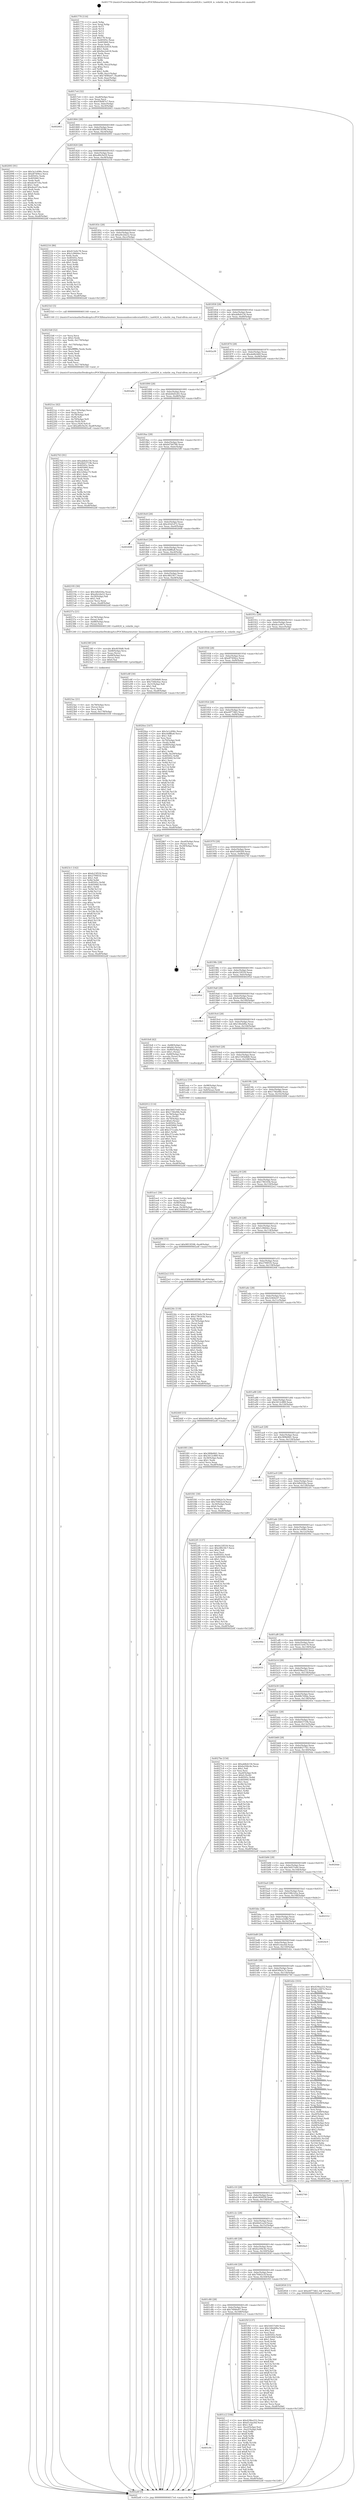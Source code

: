 digraph "0x401770" {
  label = "0x401770 (/mnt/c/Users/mathe/Desktop/tcc/POCII/binaries/extr_linuxsoundsoccodecstas6424.c_tas6424_is_volatile_reg_Final-ollvm.out::main(0))"
  labelloc = "t"
  node[shape=record]

  Entry [label="",width=0.3,height=0.3,shape=circle,fillcolor=black,style=filled]
  "0x4017e4" [label="{
     0x4017e4 [32]\l
     | [instrs]\l
     &nbsp;&nbsp;0x4017e4 \<+6\>: mov -0xa8(%rbp),%eax\l
     &nbsp;&nbsp;0x4017ea \<+2\>: mov %eax,%ecx\l
     &nbsp;&nbsp;0x4017ec \<+6\>: sub $0x93b087e7,%ecx\l
     &nbsp;&nbsp;0x4017f2 \<+6\>: mov %eax,-0xbc(%rbp)\l
     &nbsp;&nbsp;0x4017f8 \<+6\>: mov %ecx,-0xc0(%rbp)\l
     &nbsp;&nbsp;0x4017fe \<+6\>: je 0000000000402663 \<main+0xef3\>\l
  }"]
  "0x402663" [label="{
     0x402663\l
  }", style=dashed]
  "0x401804" [label="{
     0x401804 [28]\l
     | [instrs]\l
     &nbsp;&nbsp;0x401804 \<+5\>: jmp 0000000000401809 \<main+0x99\>\l
     &nbsp;&nbsp;0x401809 \<+6\>: mov -0xbc(%rbp),%eax\l
     &nbsp;&nbsp;0x40180f \<+5\>: sub $0x9853f298,%eax\l
     &nbsp;&nbsp;0x401814 \<+6\>: mov %eax,-0xc4(%rbp)\l
     &nbsp;&nbsp;0x40181a \<+6\>: je 0000000000402093 \<main+0x923\>\l
  }"]
  Exit [label="",width=0.3,height=0.3,shape=circle,fillcolor=black,style=filled,peripheries=2]
  "0x402093" [label="{
     0x402093 [91]\l
     | [instrs]\l
     &nbsp;&nbsp;0x402093 \<+5\>: mov $0x3e1c696c,%eax\l
     &nbsp;&nbsp;0x402098 \<+5\>: mov $0xdf7494ce,%ecx\l
     &nbsp;&nbsp;0x40209d \<+7\>: mov 0x40505c,%edx\l
     &nbsp;&nbsp;0x4020a4 \<+7\>: mov 0x405060,%esi\l
     &nbsp;&nbsp;0x4020ab \<+2\>: mov %edx,%edi\l
     &nbsp;&nbsp;0x4020ad \<+6\>: sub $0xdee47c6a,%edi\l
     &nbsp;&nbsp;0x4020b3 \<+3\>: sub $0x1,%edi\l
     &nbsp;&nbsp;0x4020b6 \<+6\>: add $0xdee47c6a,%edi\l
     &nbsp;&nbsp;0x4020bc \<+3\>: imul %edi,%edx\l
     &nbsp;&nbsp;0x4020bf \<+3\>: and $0x1,%edx\l
     &nbsp;&nbsp;0x4020c2 \<+3\>: cmp $0x0,%edx\l
     &nbsp;&nbsp;0x4020c5 \<+4\>: sete %r8b\l
     &nbsp;&nbsp;0x4020c9 \<+3\>: cmp $0xa,%esi\l
     &nbsp;&nbsp;0x4020cc \<+4\>: setl %r9b\l
     &nbsp;&nbsp;0x4020d0 \<+3\>: mov %r8b,%r10b\l
     &nbsp;&nbsp;0x4020d3 \<+3\>: and %r9b,%r10b\l
     &nbsp;&nbsp;0x4020d6 \<+3\>: xor %r9b,%r8b\l
     &nbsp;&nbsp;0x4020d9 \<+3\>: or %r8b,%r10b\l
     &nbsp;&nbsp;0x4020dc \<+4\>: test $0x1,%r10b\l
     &nbsp;&nbsp;0x4020e0 \<+3\>: cmovne %ecx,%eax\l
     &nbsp;&nbsp;0x4020e3 \<+6\>: mov %eax,-0xa8(%rbp)\l
     &nbsp;&nbsp;0x4020e9 \<+5\>: jmp 0000000000402a4f \<main+0x12df\>\l
  }"]
  "0x401820" [label="{
     0x401820 [28]\l
     | [instrs]\l
     &nbsp;&nbsp;0x401820 \<+5\>: jmp 0000000000401825 \<main+0xb5\>\l
     &nbsp;&nbsp;0x401825 \<+6\>: mov -0xbc(%rbp),%eax\l
     &nbsp;&nbsp;0x40182b \<+5\>: sub $0xa80c9a59,%eax\l
     &nbsp;&nbsp;0x401830 \<+6\>: mov %eax,-0xc8(%rbp)\l
     &nbsp;&nbsp;0x401836 \<+6\>: je 0000000000402216 \<main+0xaa6\>\l
  }"]
  "0x4023c1" [label="{
     0x4023c1 [142]\l
     | [instrs]\l
     &nbsp;&nbsp;0x4023c1 \<+5\>: mov $0xfe23f559,%eax\l
     &nbsp;&nbsp;0x4023c6 \<+5\>: mov $0x2799f1f2,%esi\l
     &nbsp;&nbsp;0x4023cb \<+2\>: mov $0x1,%dl\l
     &nbsp;&nbsp;0x4023cd \<+3\>: xor %r8d,%r8d\l
     &nbsp;&nbsp;0x4023d0 \<+8\>: mov 0x40505c,%r9d\l
     &nbsp;&nbsp;0x4023d8 \<+8\>: mov 0x405060,%r10d\l
     &nbsp;&nbsp;0x4023e0 \<+4\>: sub $0x1,%r8d\l
     &nbsp;&nbsp;0x4023e4 \<+3\>: mov %r9d,%r11d\l
     &nbsp;&nbsp;0x4023e7 \<+3\>: add %r8d,%r11d\l
     &nbsp;&nbsp;0x4023ea \<+4\>: imul %r11d,%r9d\l
     &nbsp;&nbsp;0x4023ee \<+4\>: and $0x1,%r9d\l
     &nbsp;&nbsp;0x4023f2 \<+4\>: cmp $0x0,%r9d\l
     &nbsp;&nbsp;0x4023f6 \<+3\>: sete %bl\l
     &nbsp;&nbsp;0x4023f9 \<+4\>: cmp $0xa,%r10d\l
     &nbsp;&nbsp;0x4023fd \<+4\>: setl %r14b\l
     &nbsp;&nbsp;0x402401 \<+3\>: mov %bl,%r15b\l
     &nbsp;&nbsp;0x402404 \<+4\>: xor $0xff,%r15b\l
     &nbsp;&nbsp;0x402408 \<+3\>: mov %r14b,%r12b\l
     &nbsp;&nbsp;0x40240b \<+4\>: xor $0xff,%r12b\l
     &nbsp;&nbsp;0x40240f \<+3\>: xor $0x0,%dl\l
     &nbsp;&nbsp;0x402412 \<+3\>: mov %r15b,%r13b\l
     &nbsp;&nbsp;0x402415 \<+4\>: and $0x0,%r13b\l
     &nbsp;&nbsp;0x402419 \<+2\>: and %dl,%bl\l
     &nbsp;&nbsp;0x40241b \<+3\>: mov %r12b,%cl\l
     &nbsp;&nbsp;0x40241e \<+3\>: and $0x0,%cl\l
     &nbsp;&nbsp;0x402421 \<+3\>: and %dl,%r14b\l
     &nbsp;&nbsp;0x402424 \<+3\>: or %bl,%r13b\l
     &nbsp;&nbsp;0x402427 \<+3\>: or %r14b,%cl\l
     &nbsp;&nbsp;0x40242a \<+3\>: xor %cl,%r13b\l
     &nbsp;&nbsp;0x40242d \<+3\>: or %r12b,%r15b\l
     &nbsp;&nbsp;0x402430 \<+4\>: xor $0xff,%r15b\l
     &nbsp;&nbsp;0x402434 \<+3\>: or $0x0,%dl\l
     &nbsp;&nbsp;0x402437 \<+3\>: and %dl,%r15b\l
     &nbsp;&nbsp;0x40243a \<+3\>: or %r15b,%r13b\l
     &nbsp;&nbsp;0x40243d \<+4\>: test $0x1,%r13b\l
     &nbsp;&nbsp;0x402441 \<+3\>: cmovne %esi,%eax\l
     &nbsp;&nbsp;0x402444 \<+6\>: mov %eax,-0xa8(%rbp)\l
     &nbsp;&nbsp;0x40244a \<+5\>: jmp 0000000000402a4f \<main+0x12df\>\l
  }"]
  "0x402216" [label="{
     0x402216 [86]\l
     | [instrs]\l
     &nbsp;&nbsp;0x402216 \<+5\>: mov $0x415e0c78,%eax\l
     &nbsp;&nbsp;0x40221b \<+5\>: mov $0x1c0664ec,%ecx\l
     &nbsp;&nbsp;0x402220 \<+2\>: xor %edx,%edx\l
     &nbsp;&nbsp;0x402222 \<+7\>: mov 0x40505c,%esi\l
     &nbsp;&nbsp;0x402229 \<+7\>: mov 0x405060,%edi\l
     &nbsp;&nbsp;0x402230 \<+3\>: sub $0x1,%edx\l
     &nbsp;&nbsp;0x402233 \<+3\>: mov %esi,%r8d\l
     &nbsp;&nbsp;0x402236 \<+3\>: add %edx,%r8d\l
     &nbsp;&nbsp;0x402239 \<+4\>: imul %r8d,%esi\l
     &nbsp;&nbsp;0x40223d \<+3\>: and $0x1,%esi\l
     &nbsp;&nbsp;0x402240 \<+3\>: cmp $0x0,%esi\l
     &nbsp;&nbsp;0x402243 \<+4\>: sete %r9b\l
     &nbsp;&nbsp;0x402247 \<+3\>: cmp $0xa,%edi\l
     &nbsp;&nbsp;0x40224a \<+4\>: setl %r10b\l
     &nbsp;&nbsp;0x40224e \<+3\>: mov %r9b,%r11b\l
     &nbsp;&nbsp;0x402251 \<+3\>: and %r10b,%r11b\l
     &nbsp;&nbsp;0x402254 \<+3\>: xor %r10b,%r9b\l
     &nbsp;&nbsp;0x402257 \<+3\>: or %r9b,%r11b\l
     &nbsp;&nbsp;0x40225a \<+4\>: test $0x1,%r11b\l
     &nbsp;&nbsp;0x40225e \<+3\>: cmovne %ecx,%eax\l
     &nbsp;&nbsp;0x402261 \<+6\>: mov %eax,-0xa8(%rbp)\l
     &nbsp;&nbsp;0x402267 \<+5\>: jmp 0000000000402a4f \<main+0x12df\>\l
  }"]
  "0x40183c" [label="{
     0x40183c [28]\l
     | [instrs]\l
     &nbsp;&nbsp;0x40183c \<+5\>: jmp 0000000000401841 \<main+0xd1\>\l
     &nbsp;&nbsp;0x401841 \<+6\>: mov -0xbc(%rbp),%eax\l
     &nbsp;&nbsp;0x401847 \<+5\>: sub $0xa9e2da52,%eax\l
     &nbsp;&nbsp;0x40184c \<+6\>: mov %eax,-0xcc(%rbp)\l
     &nbsp;&nbsp;0x401852 \<+6\>: je 00000000004021b3 \<main+0xa43\>\l
  }"]
  "0x4023ac" [label="{
     0x4023ac [21]\l
     | [instrs]\l
     &nbsp;&nbsp;0x4023ac \<+4\>: mov -0x78(%rbp),%rcx\l
     &nbsp;&nbsp;0x4023b0 \<+3\>: mov (%rcx),%rcx\l
     &nbsp;&nbsp;0x4023b3 \<+3\>: mov %rcx,%rdi\l
     &nbsp;&nbsp;0x4023b6 \<+6\>: mov %eax,-0x178(%rbp)\l
     &nbsp;&nbsp;0x4023bc \<+5\>: call 0000000000401030 \<free@plt\>\l
     | [calls]\l
     &nbsp;&nbsp;0x401030 \{1\} (unknown)\l
  }"]
  "0x4021b3" [label="{
     0x4021b3 [5]\l
     | [instrs]\l
     &nbsp;&nbsp;0x4021b3 \<+5\>: call 0000000000401160 \<next_i\>\l
     | [calls]\l
     &nbsp;&nbsp;0x401160 \{1\} (/mnt/c/Users/mathe/Desktop/tcc/POCII/binaries/extr_linuxsoundsoccodecstas6424.c_tas6424_is_volatile_reg_Final-ollvm.out::next_i)\l
  }"]
  "0x401858" [label="{
     0x401858 [28]\l
     | [instrs]\l
     &nbsp;&nbsp;0x401858 \<+5\>: jmp 000000000040185d \<main+0xed\>\l
     &nbsp;&nbsp;0x40185d \<+6\>: mov -0xbc(%rbp),%eax\l
     &nbsp;&nbsp;0x401863 \<+5\>: sub $0xab8eb156,%eax\l
     &nbsp;&nbsp;0x401868 \<+6\>: mov %eax,-0xd0(%rbp)\l
     &nbsp;&nbsp;0x40186e \<+6\>: je 0000000000402a38 \<main+0x12c8\>\l
  }"]
  "0x40238f" [label="{
     0x40238f [29]\l
     | [instrs]\l
     &nbsp;&nbsp;0x40238f \<+10\>: movabs $0x4030d6,%rdi\l
     &nbsp;&nbsp;0x402399 \<+4\>: mov -0x68(%rbp),%rcx\l
     &nbsp;&nbsp;0x40239d \<+2\>: mov %eax,(%rcx)\l
     &nbsp;&nbsp;0x40239f \<+4\>: mov -0x68(%rbp),%rcx\l
     &nbsp;&nbsp;0x4023a3 \<+2\>: mov (%rcx),%esi\l
     &nbsp;&nbsp;0x4023a5 \<+2\>: mov $0x0,%al\l
     &nbsp;&nbsp;0x4023a7 \<+5\>: call 0000000000401040 \<printf@plt\>\l
     | [calls]\l
     &nbsp;&nbsp;0x401040 \{1\} (unknown)\l
  }"]
  "0x402a38" [label="{
     0x402a38\l
  }", style=dashed]
  "0x401874" [label="{
     0x401874 [28]\l
     | [instrs]\l
     &nbsp;&nbsp;0x401874 \<+5\>: jmp 0000000000401879 \<main+0x109\>\l
     &nbsp;&nbsp;0x401879 \<+6\>: mov -0xbc(%rbp),%eax\l
     &nbsp;&nbsp;0x40187f \<+5\>: sub $0xabd6cbb9,%eax\l
     &nbsp;&nbsp;0x401884 \<+6\>: mov %eax,-0xd4(%rbp)\l
     &nbsp;&nbsp;0x40188a \<+6\>: je 0000000000402a0e \<main+0x129e\>\l
  }"]
  "0x4021ec" [label="{
     0x4021ec [42]\l
     | [instrs]\l
     &nbsp;&nbsp;0x4021ec \<+6\>: mov -0x174(%rbp),%ecx\l
     &nbsp;&nbsp;0x4021f2 \<+3\>: imul %eax,%ecx\l
     &nbsp;&nbsp;0x4021f5 \<+4\>: mov -0x78(%rbp),%r8\l
     &nbsp;&nbsp;0x4021f9 \<+3\>: mov (%r8),%r8\l
     &nbsp;&nbsp;0x4021fc \<+4\>: mov -0x70(%rbp),%r9\l
     &nbsp;&nbsp;0x402200 \<+3\>: movslq (%r9),%r9\l
     &nbsp;&nbsp;0x402203 \<+4\>: mov %ecx,(%r8,%r9,4)\l
     &nbsp;&nbsp;0x402207 \<+10\>: movl $0xa80c9a59,-0xa8(%rbp)\l
     &nbsp;&nbsp;0x402211 \<+5\>: jmp 0000000000402a4f \<main+0x12df\>\l
  }"]
  "0x402a0e" [label="{
     0x402a0e\l
  }", style=dashed]
  "0x401890" [label="{
     0x401890 [28]\l
     | [instrs]\l
     &nbsp;&nbsp;0x401890 \<+5\>: jmp 0000000000401895 \<main+0x125\>\l
     &nbsp;&nbsp;0x401895 \<+6\>: mov -0xbc(%rbp),%eax\l
     &nbsp;&nbsp;0x40189b \<+5\>: sub $0xb44d5c65,%eax\l
     &nbsp;&nbsp;0x4018a0 \<+6\>: mov %eax,-0xd8(%rbp)\l
     &nbsp;&nbsp;0x4018a6 \<+6\>: je 0000000000402763 \<main+0xff3\>\l
  }"]
  "0x4021b8" [label="{
     0x4021b8 [52]\l
     | [instrs]\l
     &nbsp;&nbsp;0x4021b8 \<+2\>: xor %ecx,%ecx\l
     &nbsp;&nbsp;0x4021ba \<+5\>: mov $0x2,%edx\l
     &nbsp;&nbsp;0x4021bf \<+6\>: mov %edx,-0x170(%rbp)\l
     &nbsp;&nbsp;0x4021c5 \<+1\>: cltd\l
     &nbsp;&nbsp;0x4021c6 \<+6\>: mov -0x170(%rbp),%esi\l
     &nbsp;&nbsp;0x4021cc \<+2\>: idiv %esi\l
     &nbsp;&nbsp;0x4021ce \<+6\>: imul $0xfffffffe,%edx,%edx\l
     &nbsp;&nbsp;0x4021d4 \<+2\>: mov %ecx,%edi\l
     &nbsp;&nbsp;0x4021d6 \<+2\>: sub %edx,%edi\l
     &nbsp;&nbsp;0x4021d8 \<+2\>: mov %ecx,%edx\l
     &nbsp;&nbsp;0x4021da \<+3\>: sub $0x1,%edx\l
     &nbsp;&nbsp;0x4021dd \<+2\>: add %edx,%edi\l
     &nbsp;&nbsp;0x4021df \<+2\>: sub %edi,%ecx\l
     &nbsp;&nbsp;0x4021e1 \<+6\>: mov %ecx,-0x174(%rbp)\l
     &nbsp;&nbsp;0x4021e7 \<+5\>: call 0000000000401160 \<next_i\>\l
     | [calls]\l
     &nbsp;&nbsp;0x401160 \{1\} (/mnt/c/Users/mathe/Desktop/tcc/POCII/binaries/extr_linuxsoundsoccodecstas6424.c_tas6424_is_volatile_reg_Final-ollvm.out::next_i)\l
  }"]
  "0x402763" [label="{
     0x402763 [91]\l
     | [instrs]\l
     &nbsp;&nbsp;0x402763 \<+5\>: mov $0xab8eb156,%eax\l
     &nbsp;&nbsp;0x402768 \<+5\>: mov $0x4b63719b,%ecx\l
     &nbsp;&nbsp;0x40276d \<+7\>: mov 0x40505c,%edx\l
     &nbsp;&nbsp;0x402774 \<+7\>: mov 0x405060,%esi\l
     &nbsp;&nbsp;0x40277b \<+2\>: mov %edx,%edi\l
     &nbsp;&nbsp;0x40277d \<+6\>: add $0x1e0dac75,%edi\l
     &nbsp;&nbsp;0x402783 \<+3\>: sub $0x1,%edi\l
     &nbsp;&nbsp;0x402786 \<+6\>: sub $0x1e0dac75,%edi\l
     &nbsp;&nbsp;0x40278c \<+3\>: imul %edi,%edx\l
     &nbsp;&nbsp;0x40278f \<+3\>: and $0x1,%edx\l
     &nbsp;&nbsp;0x402792 \<+3\>: cmp $0x0,%edx\l
     &nbsp;&nbsp;0x402795 \<+4\>: sete %r8b\l
     &nbsp;&nbsp;0x402799 \<+3\>: cmp $0xa,%esi\l
     &nbsp;&nbsp;0x40279c \<+4\>: setl %r9b\l
     &nbsp;&nbsp;0x4027a0 \<+3\>: mov %r8b,%r10b\l
     &nbsp;&nbsp;0x4027a3 \<+3\>: and %r9b,%r10b\l
     &nbsp;&nbsp;0x4027a6 \<+3\>: xor %r9b,%r8b\l
     &nbsp;&nbsp;0x4027a9 \<+3\>: or %r8b,%r10b\l
     &nbsp;&nbsp;0x4027ac \<+4\>: test $0x1,%r10b\l
     &nbsp;&nbsp;0x4027b0 \<+3\>: cmovne %ecx,%eax\l
     &nbsp;&nbsp;0x4027b3 \<+6\>: mov %eax,-0xa8(%rbp)\l
     &nbsp;&nbsp;0x4027b9 \<+5\>: jmp 0000000000402a4f \<main+0x12df\>\l
  }"]
  "0x4018ac" [label="{
     0x4018ac [28]\l
     | [instrs]\l
     &nbsp;&nbsp;0x4018ac \<+5\>: jmp 00000000004018b1 \<main+0x141\>\l
     &nbsp;&nbsp;0x4018b1 \<+6\>: mov -0xbc(%rbp),%eax\l
     &nbsp;&nbsp;0x4018b7 \<+5\>: sub $0xb47b0786,%eax\l
     &nbsp;&nbsp;0x4018bc \<+6\>: mov %eax,-0xdc(%rbp)\l
     &nbsp;&nbsp;0x4018c2 \<+6\>: je 00000000004025f9 \<main+0xe89\>\l
  }"]
  "0x402012" [label="{
     0x402012 [114]\l
     | [instrs]\l
     &nbsp;&nbsp;0x402012 \<+5\>: mov $0x54457e60,%ecx\l
     &nbsp;&nbsp;0x402017 \<+5\>: mov $0x174fa94b,%edx\l
     &nbsp;&nbsp;0x40201c \<+4\>: mov -0x78(%rbp),%rdi\l
     &nbsp;&nbsp;0x402020 \<+3\>: mov %rax,(%rdi)\l
     &nbsp;&nbsp;0x402023 \<+4\>: mov -0x70(%rbp),%rax\l
     &nbsp;&nbsp;0x402027 \<+6\>: movl $0x0,(%rax)\l
     &nbsp;&nbsp;0x40202d \<+7\>: mov 0x40505c,%esi\l
     &nbsp;&nbsp;0x402034 \<+8\>: mov 0x405060,%r8d\l
     &nbsp;&nbsp;0x40203c \<+3\>: mov %esi,%r9d\l
     &nbsp;&nbsp;0x40203f \<+7\>: add $0xc57cca6e,%r9d\l
     &nbsp;&nbsp;0x402046 \<+4\>: sub $0x1,%r9d\l
     &nbsp;&nbsp;0x40204a \<+7\>: sub $0xc57cca6e,%r9d\l
     &nbsp;&nbsp;0x402051 \<+4\>: imul %r9d,%esi\l
     &nbsp;&nbsp;0x402055 \<+3\>: and $0x1,%esi\l
     &nbsp;&nbsp;0x402058 \<+3\>: cmp $0x0,%esi\l
     &nbsp;&nbsp;0x40205b \<+4\>: sete %r10b\l
     &nbsp;&nbsp;0x40205f \<+4\>: cmp $0xa,%r8d\l
     &nbsp;&nbsp;0x402063 \<+4\>: setl %r11b\l
     &nbsp;&nbsp;0x402067 \<+3\>: mov %r10b,%bl\l
     &nbsp;&nbsp;0x40206a \<+3\>: and %r11b,%bl\l
     &nbsp;&nbsp;0x40206d \<+3\>: xor %r11b,%r10b\l
     &nbsp;&nbsp;0x402070 \<+3\>: or %r10b,%bl\l
     &nbsp;&nbsp;0x402073 \<+3\>: test $0x1,%bl\l
     &nbsp;&nbsp;0x402076 \<+3\>: cmovne %edx,%ecx\l
     &nbsp;&nbsp;0x402079 \<+6\>: mov %ecx,-0xa8(%rbp)\l
     &nbsp;&nbsp;0x40207f \<+5\>: jmp 0000000000402a4f \<main+0x12df\>\l
  }"]
  "0x4025f9" [label="{
     0x4025f9\l
  }", style=dashed]
  "0x4018c8" [label="{
     0x4018c8 [28]\l
     | [instrs]\l
     &nbsp;&nbsp;0x4018c8 \<+5\>: jmp 00000000004018cd \<main+0x15d\>\l
     &nbsp;&nbsp;0x4018cd \<+6\>: mov -0xbc(%rbp),%eax\l
     &nbsp;&nbsp;0x4018d3 \<+5\>: sub $0xc65d1d72,%eax\l
     &nbsp;&nbsp;0x4018d8 \<+6\>: mov %eax,-0xe0(%rbp)\l
     &nbsp;&nbsp;0x4018de \<+6\>: je 0000000000402608 \<main+0xe98\>\l
  }"]
  "0x401ee1" [label="{
     0x401ee1 [36]\l
     | [instrs]\l
     &nbsp;&nbsp;0x401ee1 \<+7\>: mov -0x90(%rbp),%rdi\l
     &nbsp;&nbsp;0x401ee8 \<+2\>: mov %eax,(%rdi)\l
     &nbsp;&nbsp;0x401eea \<+7\>: mov -0x90(%rbp),%rdi\l
     &nbsp;&nbsp;0x401ef1 \<+2\>: mov (%rdi),%eax\l
     &nbsp;&nbsp;0x401ef3 \<+3\>: mov %eax,-0x30(%rbp)\l
     &nbsp;&nbsp;0x401ef6 \<+10\>: movl $0x32464c07,-0xa8(%rbp)\l
     &nbsp;&nbsp;0x401f00 \<+5\>: jmp 0000000000402a4f \<main+0x12df\>\l
  }"]
  "0x402608" [label="{
     0x402608\l
  }", style=dashed]
  "0x4018e4" [label="{
     0x4018e4 [28]\l
     | [instrs]\l
     &nbsp;&nbsp;0x4018e4 \<+5\>: jmp 00000000004018e9 \<main+0x179\>\l
     &nbsp;&nbsp;0x4018e9 \<+6\>: mov -0xbc(%rbp),%eax\l
     &nbsp;&nbsp;0x4018ef \<+5\>: sub $0xc6dff6a8,%eax\l
     &nbsp;&nbsp;0x4018f4 \<+6\>: mov %eax,-0xe4(%rbp)\l
     &nbsp;&nbsp;0x4018fa \<+6\>: je 0000000000402195 \<main+0xa25\>\l
  }"]
  "0x401770" [label="{
     0x401770 [116]\l
     | [instrs]\l
     &nbsp;&nbsp;0x401770 \<+1\>: push %rbp\l
     &nbsp;&nbsp;0x401771 \<+3\>: mov %rsp,%rbp\l
     &nbsp;&nbsp;0x401774 \<+2\>: push %r15\l
     &nbsp;&nbsp;0x401776 \<+2\>: push %r14\l
     &nbsp;&nbsp;0x401778 \<+2\>: push %r13\l
     &nbsp;&nbsp;0x40177a \<+2\>: push %r12\l
     &nbsp;&nbsp;0x40177c \<+1\>: push %rbx\l
     &nbsp;&nbsp;0x40177d \<+7\>: sub $0x178,%rsp\l
     &nbsp;&nbsp;0x401784 \<+7\>: mov 0x40505c,%eax\l
     &nbsp;&nbsp;0x40178b \<+7\>: mov 0x405060,%ecx\l
     &nbsp;&nbsp;0x401792 \<+2\>: mov %eax,%edx\l
     &nbsp;&nbsp;0x401794 \<+6\>: sub $0x9ee2e618,%edx\l
     &nbsp;&nbsp;0x40179a \<+3\>: sub $0x1,%edx\l
     &nbsp;&nbsp;0x40179d \<+6\>: add $0x9ee2e618,%edx\l
     &nbsp;&nbsp;0x4017a3 \<+3\>: imul %edx,%eax\l
     &nbsp;&nbsp;0x4017a6 \<+3\>: and $0x1,%eax\l
     &nbsp;&nbsp;0x4017a9 \<+3\>: cmp $0x0,%eax\l
     &nbsp;&nbsp;0x4017ac \<+4\>: sete %r8b\l
     &nbsp;&nbsp;0x4017b0 \<+4\>: and $0x1,%r8b\l
     &nbsp;&nbsp;0x4017b4 \<+7\>: mov %r8b,-0xa2(%rbp)\l
     &nbsp;&nbsp;0x4017bb \<+3\>: cmp $0xa,%ecx\l
     &nbsp;&nbsp;0x4017be \<+4\>: setl %r8b\l
     &nbsp;&nbsp;0x4017c2 \<+4\>: and $0x1,%r8b\l
     &nbsp;&nbsp;0x4017c6 \<+7\>: mov %r8b,-0xa1(%rbp)\l
     &nbsp;&nbsp;0x4017cd \<+10\>: movl $0x74f46e07,-0xa8(%rbp)\l
     &nbsp;&nbsp;0x4017d7 \<+6\>: mov %edi,-0xac(%rbp)\l
     &nbsp;&nbsp;0x4017dd \<+7\>: mov %rsi,-0xb8(%rbp)\l
  }"]
  "0x402195" [label="{
     0x402195 [30]\l
     | [instrs]\l
     &nbsp;&nbsp;0x402195 \<+5\>: mov $0x3dfe026a,%eax\l
     &nbsp;&nbsp;0x40219a \<+5\>: mov $0xa9e2da52,%ecx\l
     &nbsp;&nbsp;0x40219f \<+3\>: mov -0x29(%rbp),%dl\l
     &nbsp;&nbsp;0x4021a2 \<+3\>: test $0x1,%dl\l
     &nbsp;&nbsp;0x4021a5 \<+3\>: cmovne %ecx,%eax\l
     &nbsp;&nbsp;0x4021a8 \<+6\>: mov %eax,-0xa8(%rbp)\l
     &nbsp;&nbsp;0x4021ae \<+5\>: jmp 0000000000402a4f \<main+0x12df\>\l
  }"]
  "0x401900" [label="{
     0x401900 [28]\l
     | [instrs]\l
     &nbsp;&nbsp;0x401900 \<+5\>: jmp 0000000000401905 \<main+0x195\>\l
     &nbsp;&nbsp;0x401905 \<+6\>: mov -0xbc(%rbp),%eax\l
     &nbsp;&nbsp;0x40190b \<+5\>: sub $0xc8823fc7,%eax\l
     &nbsp;&nbsp;0x401910 \<+6\>: mov %eax,-0xe8(%rbp)\l
     &nbsp;&nbsp;0x401916 \<+6\>: je 000000000040237a \<main+0xc0a\>\l
  }"]
  "0x402a4f" [label="{
     0x402a4f [5]\l
     | [instrs]\l
     &nbsp;&nbsp;0x402a4f \<+5\>: jmp 00000000004017e4 \<main+0x74\>\l
  }"]
  "0x40237a" [label="{
     0x40237a [21]\l
     | [instrs]\l
     &nbsp;&nbsp;0x40237a \<+4\>: mov -0x78(%rbp),%rax\l
     &nbsp;&nbsp;0x40237e \<+3\>: mov (%rax),%rdi\l
     &nbsp;&nbsp;0x402381 \<+7\>: mov -0x88(%rbp),%rax\l
     &nbsp;&nbsp;0x402388 \<+2\>: mov (%rax),%esi\l
     &nbsp;&nbsp;0x40238a \<+5\>: call 0000000000401240 \<tas6424_is_volatile_reg\>\l
     | [calls]\l
     &nbsp;&nbsp;0x401240 \{1\} (/mnt/c/Users/mathe/Desktop/tcc/POCII/binaries/extr_linuxsoundsoccodecstas6424.c_tas6424_is_volatile_reg_Final-ollvm.out::tas6424_is_volatile_reg)\l
  }"]
  "0x40191c" [label="{
     0x40191c [28]\l
     | [instrs]\l
     &nbsp;&nbsp;0x40191c \<+5\>: jmp 0000000000401921 \<main+0x1b1\>\l
     &nbsp;&nbsp;0x401921 \<+6\>: mov -0xbc(%rbp),%eax\l
     &nbsp;&nbsp;0x401927 \<+5\>: sub $0xdccc667e,%eax\l
     &nbsp;&nbsp;0x40192c \<+6\>: mov %eax,-0xec(%rbp)\l
     &nbsp;&nbsp;0x401932 \<+6\>: je 0000000000401e8f \<main+0x71f\>\l
  }"]
  "0x401c9c" [label="{
     0x401c9c\l
  }", style=dashed]
  "0x401e8f" [label="{
     0x401e8f [30]\l
     | [instrs]\l
     &nbsp;&nbsp;0x401e8f \<+5\>: mov $0x1595b8d0,%eax\l
     &nbsp;&nbsp;0x401e94 \<+5\>: mov $0x756bc6ac,%ecx\l
     &nbsp;&nbsp;0x401e99 \<+3\>: mov -0x31(%rbp),%dl\l
     &nbsp;&nbsp;0x401e9c \<+3\>: test $0x1,%dl\l
     &nbsp;&nbsp;0x401e9f \<+3\>: cmovne %ecx,%eax\l
     &nbsp;&nbsp;0x401ea2 \<+6\>: mov %eax,-0xa8(%rbp)\l
     &nbsp;&nbsp;0x401ea8 \<+5\>: jmp 0000000000402a4f \<main+0x12df\>\l
  }"]
  "0x401938" [label="{
     0x401938 [28]\l
     | [instrs]\l
     &nbsp;&nbsp;0x401938 \<+5\>: jmp 000000000040193d \<main+0x1cd\>\l
     &nbsp;&nbsp;0x40193d \<+6\>: mov -0xbc(%rbp),%eax\l
     &nbsp;&nbsp;0x401943 \<+5\>: sub $0xdf7494ce,%eax\l
     &nbsp;&nbsp;0x401948 \<+6\>: mov %eax,-0xf0(%rbp)\l
     &nbsp;&nbsp;0x40194e \<+6\>: je 00000000004020ee \<main+0x97e\>\l
  }"]
  "0x401cc2" [label="{
     0x401cc2 [106]\l
     | [instrs]\l
     &nbsp;&nbsp;0x401cc2 \<+5\>: mov $0x429ba252,%eax\l
     &nbsp;&nbsp;0x401cc7 \<+5\>: mov $0x61cbac6d,%ecx\l
     &nbsp;&nbsp;0x401ccc \<+2\>: mov $0x1,%dl\l
     &nbsp;&nbsp;0x401cce \<+7\>: mov -0xa2(%rbp),%sil\l
     &nbsp;&nbsp;0x401cd5 \<+7\>: mov -0xa1(%rbp),%dil\l
     &nbsp;&nbsp;0x401cdc \<+3\>: mov %sil,%r8b\l
     &nbsp;&nbsp;0x401cdf \<+4\>: xor $0xff,%r8b\l
     &nbsp;&nbsp;0x401ce3 \<+3\>: mov %dil,%r9b\l
     &nbsp;&nbsp;0x401ce6 \<+4\>: xor $0xff,%r9b\l
     &nbsp;&nbsp;0x401cea \<+3\>: xor $0x1,%dl\l
     &nbsp;&nbsp;0x401ced \<+3\>: mov %r8b,%r10b\l
     &nbsp;&nbsp;0x401cf0 \<+4\>: and $0xff,%r10b\l
     &nbsp;&nbsp;0x401cf4 \<+3\>: and %dl,%sil\l
     &nbsp;&nbsp;0x401cf7 \<+3\>: mov %r9b,%r11b\l
     &nbsp;&nbsp;0x401cfa \<+4\>: and $0xff,%r11b\l
     &nbsp;&nbsp;0x401cfe \<+3\>: and %dl,%dil\l
     &nbsp;&nbsp;0x401d01 \<+3\>: or %sil,%r10b\l
     &nbsp;&nbsp;0x401d04 \<+3\>: or %dil,%r11b\l
     &nbsp;&nbsp;0x401d07 \<+3\>: xor %r11b,%r10b\l
     &nbsp;&nbsp;0x401d0a \<+3\>: or %r9b,%r8b\l
     &nbsp;&nbsp;0x401d0d \<+4\>: xor $0xff,%r8b\l
     &nbsp;&nbsp;0x401d11 \<+3\>: or $0x1,%dl\l
     &nbsp;&nbsp;0x401d14 \<+3\>: and %dl,%r8b\l
     &nbsp;&nbsp;0x401d17 \<+3\>: or %r8b,%r10b\l
     &nbsp;&nbsp;0x401d1a \<+4\>: test $0x1,%r10b\l
     &nbsp;&nbsp;0x401d1e \<+3\>: cmovne %ecx,%eax\l
     &nbsp;&nbsp;0x401d21 \<+6\>: mov %eax,-0xa8(%rbp)\l
     &nbsp;&nbsp;0x401d27 \<+5\>: jmp 0000000000402a4f \<main+0x12df\>\l
  }"]
  "0x4020ee" [label="{
     0x4020ee [167]\l
     | [instrs]\l
     &nbsp;&nbsp;0x4020ee \<+5\>: mov $0x3e1c696c,%eax\l
     &nbsp;&nbsp;0x4020f3 \<+5\>: mov $0xc6dff6a8,%ecx\l
     &nbsp;&nbsp;0x4020f8 \<+2\>: mov $0x1,%dl\l
     &nbsp;&nbsp;0x4020fa \<+2\>: xor %esi,%esi\l
     &nbsp;&nbsp;0x4020fc \<+4\>: mov -0x70(%rbp),%rdi\l
     &nbsp;&nbsp;0x402100 \<+3\>: mov (%rdi),%r8d\l
     &nbsp;&nbsp;0x402103 \<+4\>: mov -0x80(%rbp),%rdi\l
     &nbsp;&nbsp;0x402107 \<+3\>: cmp (%rdi),%r8d\l
     &nbsp;&nbsp;0x40210a \<+4\>: setl %r9b\l
     &nbsp;&nbsp;0x40210e \<+4\>: and $0x1,%r9b\l
     &nbsp;&nbsp;0x402112 \<+4\>: mov %r9b,-0x29(%rbp)\l
     &nbsp;&nbsp;0x402116 \<+8\>: mov 0x40505c,%r8d\l
     &nbsp;&nbsp;0x40211e \<+8\>: mov 0x405060,%r10d\l
     &nbsp;&nbsp;0x402126 \<+3\>: sub $0x1,%esi\l
     &nbsp;&nbsp;0x402129 \<+3\>: mov %r8d,%r11d\l
     &nbsp;&nbsp;0x40212c \<+3\>: add %esi,%r11d\l
     &nbsp;&nbsp;0x40212f \<+4\>: imul %r11d,%r8d\l
     &nbsp;&nbsp;0x402133 \<+4\>: and $0x1,%r8d\l
     &nbsp;&nbsp;0x402137 \<+4\>: cmp $0x0,%r8d\l
     &nbsp;&nbsp;0x40213b \<+4\>: sete %r9b\l
     &nbsp;&nbsp;0x40213f \<+4\>: cmp $0xa,%r10d\l
     &nbsp;&nbsp;0x402143 \<+3\>: setl %bl\l
     &nbsp;&nbsp;0x402146 \<+3\>: mov %r9b,%r14b\l
     &nbsp;&nbsp;0x402149 \<+4\>: xor $0xff,%r14b\l
     &nbsp;&nbsp;0x40214d \<+3\>: mov %bl,%r15b\l
     &nbsp;&nbsp;0x402150 \<+4\>: xor $0xff,%r15b\l
     &nbsp;&nbsp;0x402154 \<+3\>: xor $0x1,%dl\l
     &nbsp;&nbsp;0x402157 \<+3\>: mov %r14b,%r12b\l
     &nbsp;&nbsp;0x40215a \<+4\>: and $0xff,%r12b\l
     &nbsp;&nbsp;0x40215e \<+3\>: and %dl,%r9b\l
     &nbsp;&nbsp;0x402161 \<+3\>: mov %r15b,%r13b\l
     &nbsp;&nbsp;0x402164 \<+4\>: and $0xff,%r13b\l
     &nbsp;&nbsp;0x402168 \<+2\>: and %dl,%bl\l
     &nbsp;&nbsp;0x40216a \<+3\>: or %r9b,%r12b\l
     &nbsp;&nbsp;0x40216d \<+3\>: or %bl,%r13b\l
     &nbsp;&nbsp;0x402170 \<+3\>: xor %r13b,%r12b\l
     &nbsp;&nbsp;0x402173 \<+3\>: or %r15b,%r14b\l
     &nbsp;&nbsp;0x402176 \<+4\>: xor $0xff,%r14b\l
     &nbsp;&nbsp;0x40217a \<+3\>: or $0x1,%dl\l
     &nbsp;&nbsp;0x40217d \<+3\>: and %dl,%r14b\l
     &nbsp;&nbsp;0x402180 \<+3\>: or %r14b,%r12b\l
     &nbsp;&nbsp;0x402183 \<+4\>: test $0x1,%r12b\l
     &nbsp;&nbsp;0x402187 \<+3\>: cmovne %ecx,%eax\l
     &nbsp;&nbsp;0x40218a \<+6\>: mov %eax,-0xa8(%rbp)\l
     &nbsp;&nbsp;0x402190 \<+5\>: jmp 0000000000402a4f \<main+0x12df\>\l
  }"]
  "0x401954" [label="{
     0x401954 [28]\l
     | [instrs]\l
     &nbsp;&nbsp;0x401954 \<+5\>: jmp 0000000000401959 \<main+0x1e9\>\l
     &nbsp;&nbsp;0x401959 \<+6\>: mov -0xbc(%rbp),%eax\l
     &nbsp;&nbsp;0x40195f \<+5\>: sub $0xe6f77db5,%eax\l
     &nbsp;&nbsp;0x401964 \<+6\>: mov %eax,-0xf4(%rbp)\l
     &nbsp;&nbsp;0x40196a \<+6\>: je 0000000000402867 \<main+0x10f7\>\l
  }"]
  "0x401c80" [label="{
     0x401c80 [28]\l
     | [instrs]\l
     &nbsp;&nbsp;0x401c80 \<+5\>: jmp 0000000000401c85 \<main+0x515\>\l
     &nbsp;&nbsp;0x401c85 \<+6\>: mov -0xbc(%rbp),%eax\l
     &nbsp;&nbsp;0x401c8b \<+5\>: sub $0x74f46e07,%eax\l
     &nbsp;&nbsp;0x401c90 \<+6\>: mov %eax,-0x168(%rbp)\l
     &nbsp;&nbsp;0x401c96 \<+6\>: je 0000000000401cc2 \<main+0x552\>\l
  }"]
  "0x402867" [label="{
     0x402867 [24]\l
     | [instrs]\l
     &nbsp;&nbsp;0x402867 \<+7\>: mov -0xa0(%rbp),%rax\l
     &nbsp;&nbsp;0x40286e \<+2\>: mov (%rax),%eax\l
     &nbsp;&nbsp;0x402870 \<+4\>: lea -0x28(%rbp),%rsp\l
     &nbsp;&nbsp;0x402874 \<+1\>: pop %rbx\l
     &nbsp;&nbsp;0x402875 \<+2\>: pop %r12\l
     &nbsp;&nbsp;0x402877 \<+2\>: pop %r13\l
     &nbsp;&nbsp;0x402879 \<+2\>: pop %r14\l
     &nbsp;&nbsp;0x40287b \<+2\>: pop %r15\l
     &nbsp;&nbsp;0x40287d \<+1\>: pop %rbp\l
     &nbsp;&nbsp;0x40287e \<+1\>: ret\l
  }"]
  "0x401970" [label="{
     0x401970 [28]\l
     | [instrs]\l
     &nbsp;&nbsp;0x401970 \<+5\>: jmp 0000000000401975 \<main+0x205\>\l
     &nbsp;&nbsp;0x401975 \<+6\>: mov -0xbc(%rbp),%eax\l
     &nbsp;&nbsp;0x40197b \<+5\>: sub $0xf1dd9509,%eax\l
     &nbsp;&nbsp;0x401980 \<+6\>: mov %eax,-0xf8(%rbp)\l
     &nbsp;&nbsp;0x401986 \<+6\>: je 000000000040274f \<main+0xfdf\>\l
  }"]
  "0x401f5f" [label="{
     0x401f5f [137]\l
     | [instrs]\l
     &nbsp;&nbsp;0x401f5f \<+5\>: mov $0x54457e60,%eax\l
     &nbsp;&nbsp;0x401f64 \<+5\>: mov $0x146ebf0a,%ecx\l
     &nbsp;&nbsp;0x401f69 \<+2\>: mov $0x1,%dl\l
     &nbsp;&nbsp;0x401f6b \<+2\>: xor %esi,%esi\l
     &nbsp;&nbsp;0x401f6d \<+7\>: mov 0x40505c,%edi\l
     &nbsp;&nbsp;0x401f74 \<+8\>: mov 0x405060,%r8d\l
     &nbsp;&nbsp;0x401f7c \<+3\>: sub $0x1,%esi\l
     &nbsp;&nbsp;0x401f7f \<+3\>: mov %edi,%r9d\l
     &nbsp;&nbsp;0x401f82 \<+3\>: add %esi,%r9d\l
     &nbsp;&nbsp;0x401f85 \<+4\>: imul %r9d,%edi\l
     &nbsp;&nbsp;0x401f89 \<+3\>: and $0x1,%edi\l
     &nbsp;&nbsp;0x401f8c \<+3\>: cmp $0x0,%edi\l
     &nbsp;&nbsp;0x401f8f \<+4\>: sete %r10b\l
     &nbsp;&nbsp;0x401f93 \<+4\>: cmp $0xa,%r8d\l
     &nbsp;&nbsp;0x401f97 \<+4\>: setl %r11b\l
     &nbsp;&nbsp;0x401f9b \<+3\>: mov %r10b,%bl\l
     &nbsp;&nbsp;0x401f9e \<+3\>: xor $0xff,%bl\l
     &nbsp;&nbsp;0x401fa1 \<+3\>: mov %r11b,%r14b\l
     &nbsp;&nbsp;0x401fa4 \<+4\>: xor $0xff,%r14b\l
     &nbsp;&nbsp;0x401fa8 \<+3\>: xor $0x1,%dl\l
     &nbsp;&nbsp;0x401fab \<+3\>: mov %bl,%r15b\l
     &nbsp;&nbsp;0x401fae \<+4\>: and $0xff,%r15b\l
     &nbsp;&nbsp;0x401fb2 \<+3\>: and %dl,%r10b\l
     &nbsp;&nbsp;0x401fb5 \<+3\>: mov %r14b,%r12b\l
     &nbsp;&nbsp;0x401fb8 \<+4\>: and $0xff,%r12b\l
     &nbsp;&nbsp;0x401fbc \<+3\>: and %dl,%r11b\l
     &nbsp;&nbsp;0x401fbf \<+3\>: or %r10b,%r15b\l
     &nbsp;&nbsp;0x401fc2 \<+3\>: or %r11b,%r12b\l
     &nbsp;&nbsp;0x401fc5 \<+3\>: xor %r12b,%r15b\l
     &nbsp;&nbsp;0x401fc8 \<+3\>: or %r14b,%bl\l
     &nbsp;&nbsp;0x401fcb \<+3\>: xor $0xff,%bl\l
     &nbsp;&nbsp;0x401fce \<+3\>: or $0x1,%dl\l
     &nbsp;&nbsp;0x401fd1 \<+2\>: and %dl,%bl\l
     &nbsp;&nbsp;0x401fd3 \<+3\>: or %bl,%r15b\l
     &nbsp;&nbsp;0x401fd6 \<+4\>: test $0x1,%r15b\l
     &nbsp;&nbsp;0x401fda \<+3\>: cmovne %ecx,%eax\l
     &nbsp;&nbsp;0x401fdd \<+6\>: mov %eax,-0xa8(%rbp)\l
     &nbsp;&nbsp;0x401fe3 \<+5\>: jmp 0000000000402a4f \<main+0x12df\>\l
  }"]
  "0x40274f" [label="{
     0x40274f\l
  }", style=dashed]
  "0x40198c" [label="{
     0x40198c [28]\l
     | [instrs]\l
     &nbsp;&nbsp;0x40198c \<+5\>: jmp 0000000000401991 \<main+0x221\>\l
     &nbsp;&nbsp;0x401991 \<+6\>: mov -0xbc(%rbp),%eax\l
     &nbsp;&nbsp;0x401997 \<+5\>: sub $0xfe23f559,%eax\l
     &nbsp;&nbsp;0x40199c \<+6\>: mov %eax,-0xfc(%rbp)\l
     &nbsp;&nbsp;0x4019a2 \<+6\>: je 000000000040295d \<main+0x11ed\>\l
  }"]
  "0x401c64" [label="{
     0x401c64 [28]\l
     | [instrs]\l
     &nbsp;&nbsp;0x401c64 \<+5\>: jmp 0000000000401c69 \<main+0x4f9\>\l
     &nbsp;&nbsp;0x401c69 \<+6\>: mov -0xbc(%rbp),%eax\l
     &nbsp;&nbsp;0x401c6f \<+5\>: sub $0x70462c5f,%eax\l
     &nbsp;&nbsp;0x401c74 \<+6\>: mov %eax,-0x164(%rbp)\l
     &nbsp;&nbsp;0x401c7a \<+6\>: je 0000000000401f5f \<main+0x7ef\>\l
  }"]
  "0x40295d" [label="{
     0x40295d\l
  }", style=dashed]
  "0x4019a8" [label="{
     0x4019a8 [28]\l
     | [instrs]\l
     &nbsp;&nbsp;0x4019a8 \<+5\>: jmp 00000000004019ad \<main+0x23d\>\l
     &nbsp;&nbsp;0x4019ad \<+6\>: mov -0xbc(%rbp),%eax\l
     &nbsp;&nbsp;0x4019b3 \<+5\>: sub $0x9ed9dda,%eax\l
     &nbsp;&nbsp;0x4019b8 \<+6\>: mov %eax,-0x100(%rbp)\l
     &nbsp;&nbsp;0x4019be \<+6\>: je 00000000004029b3 \<main+0x1243\>\l
  }"]
  "0x402858" [label="{
     0x402858 [15]\l
     | [instrs]\l
     &nbsp;&nbsp;0x402858 \<+10\>: movl $0xe6f77db5,-0xa8(%rbp)\l
     &nbsp;&nbsp;0x402862 \<+5\>: jmp 0000000000402a4f \<main+0x12df\>\l
  }"]
  "0x4029b3" [label="{
     0x4029b3\l
  }", style=dashed]
  "0x4019c4" [label="{
     0x4019c4 [28]\l
     | [instrs]\l
     &nbsp;&nbsp;0x4019c4 \<+5\>: jmp 00000000004019c9 \<main+0x259\>\l
     &nbsp;&nbsp;0x4019c9 \<+6\>: mov -0xbc(%rbp),%eax\l
     &nbsp;&nbsp;0x4019cf \<+5\>: sub $0x146ebf0a,%eax\l
     &nbsp;&nbsp;0x4019d4 \<+6\>: mov %eax,-0x104(%rbp)\l
     &nbsp;&nbsp;0x4019da \<+6\>: je 0000000000401fe8 \<main+0x878\>\l
  }"]
  "0x401c48" [label="{
     0x401c48 [28]\l
     | [instrs]\l
     &nbsp;&nbsp;0x401c48 \<+5\>: jmp 0000000000401c4d \<main+0x4dd\>\l
     &nbsp;&nbsp;0x401c4d \<+6\>: mov -0xbc(%rbp),%eax\l
     &nbsp;&nbsp;0x401c53 \<+5\>: sub $0x6a594c4e,%eax\l
     &nbsp;&nbsp;0x401c58 \<+6\>: mov %eax,-0x160(%rbp)\l
     &nbsp;&nbsp;0x401c5e \<+6\>: je 0000000000402858 \<main+0x10e8\>\l
  }"]
  "0x401fe8" [label="{
     0x401fe8 [42]\l
     | [instrs]\l
     &nbsp;&nbsp;0x401fe8 \<+7\>: mov -0x88(%rbp),%rax\l
     &nbsp;&nbsp;0x401fef \<+6\>: movl $0x64,(%rax)\l
     &nbsp;&nbsp;0x401ff5 \<+4\>: mov -0x80(%rbp),%rax\l
     &nbsp;&nbsp;0x401ff9 \<+6\>: movl $0x1,(%rax)\l
     &nbsp;&nbsp;0x401fff \<+4\>: mov -0x80(%rbp),%rax\l
     &nbsp;&nbsp;0x402003 \<+3\>: movslq (%rax),%rax\l
     &nbsp;&nbsp;0x402006 \<+4\>: shl $0x2,%rax\l
     &nbsp;&nbsp;0x40200a \<+3\>: mov %rax,%rdi\l
     &nbsp;&nbsp;0x40200d \<+5\>: call 0000000000401050 \<malloc@plt\>\l
     | [calls]\l
     &nbsp;&nbsp;0x401050 \{1\} (unknown)\l
  }"]
  "0x4019e0" [label="{
     0x4019e0 [28]\l
     | [instrs]\l
     &nbsp;&nbsp;0x4019e0 \<+5\>: jmp 00000000004019e5 \<main+0x275\>\l
     &nbsp;&nbsp;0x4019e5 \<+6\>: mov -0xbc(%rbp),%eax\l
     &nbsp;&nbsp;0x4019eb \<+5\>: sub $0x1595b8d0,%eax\l
     &nbsp;&nbsp;0x4019f0 \<+6\>: mov %eax,-0x108(%rbp)\l
     &nbsp;&nbsp;0x4019f6 \<+6\>: je 0000000000401ece \<main+0x75e\>\l
  }"]
  "0x4024a5" [label="{
     0x4024a5\l
  }", style=dashed]
  "0x401ece" [label="{
     0x401ece [19]\l
     | [instrs]\l
     &nbsp;&nbsp;0x401ece \<+7\>: mov -0x98(%rbp),%rax\l
     &nbsp;&nbsp;0x401ed5 \<+3\>: mov (%rax),%rax\l
     &nbsp;&nbsp;0x401ed8 \<+4\>: mov 0x8(%rax),%rdi\l
     &nbsp;&nbsp;0x401edc \<+5\>: call 0000000000401060 \<atoi@plt\>\l
     | [calls]\l
     &nbsp;&nbsp;0x401060 \{1\} (unknown)\l
  }"]
  "0x4019fc" [label="{
     0x4019fc [28]\l
     | [instrs]\l
     &nbsp;&nbsp;0x4019fc \<+5\>: jmp 0000000000401a01 \<main+0x291\>\l
     &nbsp;&nbsp;0x401a01 \<+6\>: mov -0xbc(%rbp),%eax\l
     &nbsp;&nbsp;0x401a07 \<+5\>: sub $0x174fa94b,%eax\l
     &nbsp;&nbsp;0x401a0c \<+6\>: mov %eax,-0x10c(%rbp)\l
     &nbsp;&nbsp;0x401a12 \<+6\>: je 0000000000402084 \<main+0x914\>\l
  }"]
  "0x401c2c" [label="{
     0x401c2c [28]\l
     | [instrs]\l
     &nbsp;&nbsp;0x401c2c \<+5\>: jmp 0000000000401c31 \<main+0x4c1\>\l
     &nbsp;&nbsp;0x401c31 \<+6\>: mov -0xbc(%rbp),%eax\l
     &nbsp;&nbsp;0x401c37 \<+5\>: sub $0x66d1ea5f,%eax\l
     &nbsp;&nbsp;0x401c3c \<+6\>: mov %eax,-0x15c(%rbp)\l
     &nbsp;&nbsp;0x401c42 \<+6\>: je 00000000004024a5 \<main+0xd35\>\l
  }"]
  "0x402084" [label="{
     0x402084 [15]\l
     | [instrs]\l
     &nbsp;&nbsp;0x402084 \<+10\>: movl $0x9853f298,-0xa8(%rbp)\l
     &nbsp;&nbsp;0x40208e \<+5\>: jmp 0000000000402a4f \<main+0x12df\>\l
  }"]
  "0x401a18" [label="{
     0x401a18 [28]\l
     | [instrs]\l
     &nbsp;&nbsp;0x401a18 \<+5\>: jmp 0000000000401a1d \<main+0x2ad\>\l
     &nbsp;&nbsp;0x401a1d \<+6\>: mov -0xbc(%rbp),%eax\l
     &nbsp;&nbsp;0x401a23 \<+5\>: sub $0x17f6103b,%eax\l
     &nbsp;&nbsp;0x401a28 \<+6\>: mov %eax,-0x110(%rbp)\l
     &nbsp;&nbsp;0x401a2e \<+6\>: je 00000000004022e2 \<main+0xb72\>\l
  }"]
  "0x4026ed" [label="{
     0x4026ed\l
  }", style=dashed]
  "0x4022e2" [label="{
     0x4022e2 [15]\l
     | [instrs]\l
     &nbsp;&nbsp;0x4022e2 \<+10\>: movl $0x9853f298,-0xa8(%rbp)\l
     &nbsp;&nbsp;0x4022ec \<+5\>: jmp 0000000000402a4f \<main+0x12df\>\l
  }"]
  "0x401a34" [label="{
     0x401a34 [28]\l
     | [instrs]\l
     &nbsp;&nbsp;0x401a34 \<+5\>: jmp 0000000000401a39 \<main+0x2c9\>\l
     &nbsp;&nbsp;0x401a39 \<+6\>: mov -0xbc(%rbp),%eax\l
     &nbsp;&nbsp;0x401a3f \<+5\>: sub $0x1c0664ec,%eax\l
     &nbsp;&nbsp;0x401a44 \<+6\>: mov %eax,-0x114(%rbp)\l
     &nbsp;&nbsp;0x401a4a \<+6\>: je 000000000040226c \<main+0xafc\>\l
  }"]
  "0x401c10" [label="{
     0x401c10 [28]\l
     | [instrs]\l
     &nbsp;&nbsp;0x401c10 \<+5\>: jmp 0000000000401c15 \<main+0x4a5\>\l
     &nbsp;&nbsp;0x401c15 \<+6\>: mov -0xbc(%rbp),%eax\l
     &nbsp;&nbsp;0x401c1b \<+5\>: sub $0x63400f39,%eax\l
     &nbsp;&nbsp;0x401c20 \<+6\>: mov %eax,-0x158(%rbp)\l
     &nbsp;&nbsp;0x401c26 \<+6\>: je 00000000004026ed \<main+0xf7d\>\l
  }"]
  "0x40226c" [label="{
     0x40226c [118]\l
     | [instrs]\l
     &nbsp;&nbsp;0x40226c \<+5\>: mov $0x415e0c78,%eax\l
     &nbsp;&nbsp;0x402271 \<+5\>: mov $0x17f6103b,%ecx\l
     &nbsp;&nbsp;0x402276 \<+2\>: xor %edx,%edx\l
     &nbsp;&nbsp;0x402278 \<+4\>: mov -0x70(%rbp),%rsi\l
     &nbsp;&nbsp;0x40227c \<+2\>: mov (%rsi),%edi\l
     &nbsp;&nbsp;0x40227e \<+3\>: mov %edx,%r8d\l
     &nbsp;&nbsp;0x402281 \<+3\>: sub %edi,%r8d\l
     &nbsp;&nbsp;0x402284 \<+2\>: mov %edx,%edi\l
     &nbsp;&nbsp;0x402286 \<+3\>: sub $0x1,%edi\l
     &nbsp;&nbsp;0x402289 \<+3\>: add %edi,%r8d\l
     &nbsp;&nbsp;0x40228c \<+2\>: mov %edx,%edi\l
     &nbsp;&nbsp;0x40228e \<+3\>: sub %r8d,%edi\l
     &nbsp;&nbsp;0x402291 \<+4\>: mov -0x70(%rbp),%rsi\l
     &nbsp;&nbsp;0x402295 \<+2\>: mov %edi,(%rsi)\l
     &nbsp;&nbsp;0x402297 \<+7\>: mov 0x40505c,%edi\l
     &nbsp;&nbsp;0x40229e \<+8\>: mov 0x405060,%r8d\l
     &nbsp;&nbsp;0x4022a6 \<+3\>: sub $0x1,%edx\l
     &nbsp;&nbsp;0x4022a9 \<+3\>: mov %edi,%r9d\l
     &nbsp;&nbsp;0x4022ac \<+3\>: add %edx,%r9d\l
     &nbsp;&nbsp;0x4022af \<+4\>: imul %r9d,%edi\l
     &nbsp;&nbsp;0x4022b3 \<+3\>: and $0x1,%edi\l
     &nbsp;&nbsp;0x4022b6 \<+3\>: cmp $0x0,%edi\l
     &nbsp;&nbsp;0x4022b9 \<+4\>: sete %r10b\l
     &nbsp;&nbsp;0x4022bd \<+4\>: cmp $0xa,%r8d\l
     &nbsp;&nbsp;0x4022c1 \<+4\>: setl %r11b\l
     &nbsp;&nbsp;0x4022c5 \<+3\>: mov %r10b,%bl\l
     &nbsp;&nbsp;0x4022c8 \<+3\>: and %r11b,%bl\l
     &nbsp;&nbsp;0x4022cb \<+3\>: xor %r11b,%r10b\l
     &nbsp;&nbsp;0x4022ce \<+3\>: or %r10b,%bl\l
     &nbsp;&nbsp;0x4022d1 \<+3\>: test $0x1,%bl\l
     &nbsp;&nbsp;0x4022d4 \<+3\>: cmovne %ecx,%eax\l
     &nbsp;&nbsp;0x4022d7 \<+6\>: mov %eax,-0xa8(%rbp)\l
     &nbsp;&nbsp;0x4022dd \<+5\>: jmp 0000000000402a4f \<main+0x12df\>\l
  }"]
  "0x401a50" [label="{
     0x401a50 [28]\l
     | [instrs]\l
     &nbsp;&nbsp;0x401a50 \<+5\>: jmp 0000000000401a55 \<main+0x2e5\>\l
     &nbsp;&nbsp;0x401a55 \<+6\>: mov -0xbc(%rbp),%eax\l
     &nbsp;&nbsp;0x401a5b \<+5\>: sub $0x2799f1f2,%eax\l
     &nbsp;&nbsp;0x401a60 \<+6\>: mov %eax,-0x118(%rbp)\l
     &nbsp;&nbsp;0x401a66 \<+6\>: je 000000000040244f \<main+0xcdf\>\l
  }"]
  "0x402740" [label="{
     0x402740\l
  }", style=dashed]
  "0x40244f" [label="{
     0x40244f [15]\l
     | [instrs]\l
     &nbsp;&nbsp;0x40244f \<+10\>: movl $0xb44d5c65,-0xa8(%rbp)\l
     &nbsp;&nbsp;0x402459 \<+5\>: jmp 0000000000402a4f \<main+0x12df\>\l
  }"]
  "0x401a6c" [label="{
     0x401a6c [28]\l
     | [instrs]\l
     &nbsp;&nbsp;0x401a6c \<+5\>: jmp 0000000000401a71 \<main+0x301\>\l
     &nbsp;&nbsp;0x401a71 \<+6\>: mov -0xbc(%rbp),%eax\l
     &nbsp;&nbsp;0x401a77 \<+5\>: sub $0x32464c07,%eax\l
     &nbsp;&nbsp;0x401a7c \<+6\>: mov %eax,-0x11c(%rbp)\l
     &nbsp;&nbsp;0x401a82 \<+6\>: je 0000000000401f05 \<main+0x795\>\l
  }"]
  "0x401bf4" [label="{
     0x401bf4 [28]\l
     | [instrs]\l
     &nbsp;&nbsp;0x401bf4 \<+5\>: jmp 0000000000401bf9 \<main+0x489\>\l
     &nbsp;&nbsp;0x401bf9 \<+6\>: mov -0xbc(%rbp),%eax\l
     &nbsp;&nbsp;0x401bff \<+5\>: sub $0x630b2e7e,%eax\l
     &nbsp;&nbsp;0x401c04 \<+6\>: mov %eax,-0x154(%rbp)\l
     &nbsp;&nbsp;0x401c0a \<+6\>: je 0000000000402740 \<main+0xfd0\>\l
  }"]
  "0x401f05" [label="{
     0x401f05 [30]\l
     | [instrs]\l
     &nbsp;&nbsp;0x401f05 \<+5\>: mov $0x389b0fd1,%eax\l
     &nbsp;&nbsp;0x401f0a \<+5\>: mov $0x3412c889,%ecx\l
     &nbsp;&nbsp;0x401f0f \<+3\>: mov -0x30(%rbp),%edx\l
     &nbsp;&nbsp;0x401f12 \<+3\>: cmp $0x1,%edx\l
     &nbsp;&nbsp;0x401f15 \<+3\>: cmovl %ecx,%eax\l
     &nbsp;&nbsp;0x401f18 \<+6\>: mov %eax,-0xa8(%rbp)\l
     &nbsp;&nbsp;0x401f1e \<+5\>: jmp 0000000000402a4f \<main+0x12df\>\l
  }"]
  "0x401a88" [label="{
     0x401a88 [28]\l
     | [instrs]\l
     &nbsp;&nbsp;0x401a88 \<+5\>: jmp 0000000000401a8d \<main+0x31d\>\l
     &nbsp;&nbsp;0x401a8d \<+6\>: mov -0xbc(%rbp),%eax\l
     &nbsp;&nbsp;0x401a93 \<+5\>: sub $0x3412c889,%eax\l
     &nbsp;&nbsp;0x401a98 \<+6\>: mov %eax,-0x120(%rbp)\l
     &nbsp;&nbsp;0x401a9e \<+6\>: je 0000000000401f41 \<main+0x7d1\>\l
  }"]
  "0x401d2c" [label="{
     0x401d2c [355]\l
     | [instrs]\l
     &nbsp;&nbsp;0x401d2c \<+5\>: mov $0x429ba252,%eax\l
     &nbsp;&nbsp;0x401d31 \<+5\>: mov $0xdccc667e,%ecx\l
     &nbsp;&nbsp;0x401d36 \<+3\>: mov %rsp,%rdx\l
     &nbsp;&nbsp;0x401d39 \<+4\>: add $0xfffffffffffffff0,%rdx\l
     &nbsp;&nbsp;0x401d3d \<+3\>: mov %rdx,%rsp\l
     &nbsp;&nbsp;0x401d40 \<+7\>: mov %rdx,-0xa0(%rbp)\l
     &nbsp;&nbsp;0x401d47 \<+3\>: mov %rsp,%rdx\l
     &nbsp;&nbsp;0x401d4a \<+4\>: add $0xfffffffffffffff0,%rdx\l
     &nbsp;&nbsp;0x401d4e \<+3\>: mov %rdx,%rsp\l
     &nbsp;&nbsp;0x401d51 \<+3\>: mov %rsp,%rsi\l
     &nbsp;&nbsp;0x401d54 \<+4\>: add $0xfffffffffffffff0,%rsi\l
     &nbsp;&nbsp;0x401d58 \<+3\>: mov %rsi,%rsp\l
     &nbsp;&nbsp;0x401d5b \<+7\>: mov %rsi,-0x98(%rbp)\l
     &nbsp;&nbsp;0x401d62 \<+3\>: mov %rsp,%rsi\l
     &nbsp;&nbsp;0x401d65 \<+4\>: add $0xfffffffffffffff0,%rsi\l
     &nbsp;&nbsp;0x401d69 \<+3\>: mov %rsi,%rsp\l
     &nbsp;&nbsp;0x401d6c \<+7\>: mov %rsi,-0x90(%rbp)\l
     &nbsp;&nbsp;0x401d73 \<+3\>: mov %rsp,%rsi\l
     &nbsp;&nbsp;0x401d76 \<+4\>: add $0xfffffffffffffff0,%rsi\l
     &nbsp;&nbsp;0x401d7a \<+3\>: mov %rsi,%rsp\l
     &nbsp;&nbsp;0x401d7d \<+7\>: mov %rsi,-0x88(%rbp)\l
     &nbsp;&nbsp;0x401d84 \<+3\>: mov %rsp,%rsi\l
     &nbsp;&nbsp;0x401d87 \<+4\>: add $0xfffffffffffffff0,%rsi\l
     &nbsp;&nbsp;0x401d8b \<+3\>: mov %rsi,%rsp\l
     &nbsp;&nbsp;0x401d8e \<+4\>: mov %rsi,-0x80(%rbp)\l
     &nbsp;&nbsp;0x401d92 \<+3\>: mov %rsp,%rsi\l
     &nbsp;&nbsp;0x401d95 \<+4\>: add $0xfffffffffffffff0,%rsi\l
     &nbsp;&nbsp;0x401d99 \<+3\>: mov %rsi,%rsp\l
     &nbsp;&nbsp;0x401d9c \<+4\>: mov %rsi,-0x78(%rbp)\l
     &nbsp;&nbsp;0x401da0 \<+3\>: mov %rsp,%rsi\l
     &nbsp;&nbsp;0x401da3 \<+4\>: add $0xfffffffffffffff0,%rsi\l
     &nbsp;&nbsp;0x401da7 \<+3\>: mov %rsi,%rsp\l
     &nbsp;&nbsp;0x401daa \<+4\>: mov %rsi,-0x70(%rbp)\l
     &nbsp;&nbsp;0x401dae \<+3\>: mov %rsp,%rsi\l
     &nbsp;&nbsp;0x401db1 \<+4\>: add $0xfffffffffffffff0,%rsi\l
     &nbsp;&nbsp;0x401db5 \<+3\>: mov %rsi,%rsp\l
     &nbsp;&nbsp;0x401db8 \<+4\>: mov %rsi,-0x68(%rbp)\l
     &nbsp;&nbsp;0x401dbc \<+3\>: mov %rsp,%rsi\l
     &nbsp;&nbsp;0x401dbf \<+4\>: add $0xfffffffffffffff0,%rsi\l
     &nbsp;&nbsp;0x401dc3 \<+3\>: mov %rsi,%rsp\l
     &nbsp;&nbsp;0x401dc6 \<+4\>: mov %rsi,-0x60(%rbp)\l
     &nbsp;&nbsp;0x401dca \<+3\>: mov %rsp,%rsi\l
     &nbsp;&nbsp;0x401dcd \<+4\>: add $0xfffffffffffffff0,%rsi\l
     &nbsp;&nbsp;0x401dd1 \<+3\>: mov %rsi,%rsp\l
     &nbsp;&nbsp;0x401dd4 \<+4\>: mov %rsi,-0x58(%rbp)\l
     &nbsp;&nbsp;0x401dd8 \<+3\>: mov %rsp,%rsi\l
     &nbsp;&nbsp;0x401ddb \<+4\>: add $0xfffffffffffffff0,%rsi\l
     &nbsp;&nbsp;0x401ddf \<+3\>: mov %rsi,%rsp\l
     &nbsp;&nbsp;0x401de2 \<+4\>: mov %rsi,-0x50(%rbp)\l
     &nbsp;&nbsp;0x401de6 \<+3\>: mov %rsp,%rsi\l
     &nbsp;&nbsp;0x401de9 \<+4\>: add $0xfffffffffffffff0,%rsi\l
     &nbsp;&nbsp;0x401ded \<+3\>: mov %rsi,%rsp\l
     &nbsp;&nbsp;0x401df0 \<+4\>: mov %rsi,-0x48(%rbp)\l
     &nbsp;&nbsp;0x401df4 \<+3\>: mov %rsp,%rsi\l
     &nbsp;&nbsp;0x401df7 \<+4\>: add $0xfffffffffffffff0,%rsi\l
     &nbsp;&nbsp;0x401dfb \<+3\>: mov %rsi,%rsp\l
     &nbsp;&nbsp;0x401dfe \<+4\>: mov %rsi,-0x40(%rbp)\l
     &nbsp;&nbsp;0x401e02 \<+7\>: mov -0xa0(%rbp),%rsi\l
     &nbsp;&nbsp;0x401e09 \<+6\>: movl $0x0,(%rsi)\l
     &nbsp;&nbsp;0x401e0f \<+6\>: mov -0xac(%rbp),%edi\l
     &nbsp;&nbsp;0x401e15 \<+2\>: mov %edi,(%rdx)\l
     &nbsp;&nbsp;0x401e17 \<+7\>: mov -0x98(%rbp),%rsi\l
     &nbsp;&nbsp;0x401e1e \<+7\>: mov -0xb8(%rbp),%r8\l
     &nbsp;&nbsp;0x401e25 \<+3\>: mov %r8,(%rsi)\l
     &nbsp;&nbsp;0x401e28 \<+3\>: cmpl $0x2,(%rdx)\l
     &nbsp;&nbsp;0x401e2b \<+4\>: setne %r9b\l
     &nbsp;&nbsp;0x401e2f \<+4\>: and $0x1,%r9b\l
     &nbsp;&nbsp;0x401e33 \<+4\>: mov %r9b,-0x31(%rbp)\l
     &nbsp;&nbsp;0x401e37 \<+8\>: mov 0x40505c,%r10d\l
     &nbsp;&nbsp;0x401e3f \<+8\>: mov 0x405060,%r11d\l
     &nbsp;&nbsp;0x401e47 \<+3\>: mov %r10d,%ebx\l
     &nbsp;&nbsp;0x401e4a \<+6\>: sub $0x3ac47813,%ebx\l
     &nbsp;&nbsp;0x401e50 \<+3\>: sub $0x1,%ebx\l
     &nbsp;&nbsp;0x401e53 \<+6\>: add $0x3ac47813,%ebx\l
     &nbsp;&nbsp;0x401e59 \<+4\>: imul %ebx,%r10d\l
     &nbsp;&nbsp;0x401e5d \<+4\>: and $0x1,%r10d\l
     &nbsp;&nbsp;0x401e61 \<+4\>: cmp $0x0,%r10d\l
     &nbsp;&nbsp;0x401e65 \<+4\>: sete %r9b\l
     &nbsp;&nbsp;0x401e69 \<+4\>: cmp $0xa,%r11d\l
     &nbsp;&nbsp;0x401e6d \<+4\>: setl %r14b\l
     &nbsp;&nbsp;0x401e71 \<+3\>: mov %r9b,%r15b\l
     &nbsp;&nbsp;0x401e74 \<+3\>: and %r14b,%r15b\l
     &nbsp;&nbsp;0x401e77 \<+3\>: xor %r14b,%r9b\l
     &nbsp;&nbsp;0x401e7a \<+3\>: or %r9b,%r15b\l
     &nbsp;&nbsp;0x401e7d \<+4\>: test $0x1,%r15b\l
     &nbsp;&nbsp;0x401e81 \<+3\>: cmovne %ecx,%eax\l
     &nbsp;&nbsp;0x401e84 \<+6\>: mov %eax,-0xa8(%rbp)\l
     &nbsp;&nbsp;0x401e8a \<+5\>: jmp 0000000000402a4f \<main+0x12df\>\l
  }"]
  "0x401f41" [label="{
     0x401f41 [30]\l
     | [instrs]\l
     &nbsp;&nbsp;0x401f41 \<+5\>: mov $0x630b2e7e,%eax\l
     &nbsp;&nbsp;0x401f46 \<+5\>: mov $0x70462c5f,%ecx\l
     &nbsp;&nbsp;0x401f4b \<+3\>: mov -0x30(%rbp),%edx\l
     &nbsp;&nbsp;0x401f4e \<+3\>: cmp $0x0,%edx\l
     &nbsp;&nbsp;0x401f51 \<+3\>: cmove %ecx,%eax\l
     &nbsp;&nbsp;0x401f54 \<+6\>: mov %eax,-0xa8(%rbp)\l
     &nbsp;&nbsp;0x401f5a \<+5\>: jmp 0000000000402a4f \<main+0x12df\>\l
  }"]
  "0x401aa4" [label="{
     0x401aa4 [28]\l
     | [instrs]\l
     &nbsp;&nbsp;0x401aa4 \<+5\>: jmp 0000000000401aa9 \<main+0x339\>\l
     &nbsp;&nbsp;0x401aa9 \<+6\>: mov -0xbc(%rbp),%eax\l
     &nbsp;&nbsp;0x401aaf \<+5\>: sub $0x389b0fd1,%eax\l
     &nbsp;&nbsp;0x401ab4 \<+6\>: mov %eax,-0x124(%rbp)\l
     &nbsp;&nbsp;0x401aba \<+6\>: je 0000000000401f23 \<main+0x7b3\>\l
  }"]
  "0x401bd8" [label="{
     0x401bd8 [28]\l
     | [instrs]\l
     &nbsp;&nbsp;0x401bd8 \<+5\>: jmp 0000000000401bdd \<main+0x46d\>\l
     &nbsp;&nbsp;0x401bdd \<+6\>: mov -0xbc(%rbp),%eax\l
     &nbsp;&nbsp;0x401be3 \<+5\>: sub $0x61cbac6d,%eax\l
     &nbsp;&nbsp;0x401be8 \<+6\>: mov %eax,-0x150(%rbp)\l
     &nbsp;&nbsp;0x401bee \<+6\>: je 0000000000401d2c \<main+0x5bc\>\l
  }"]
  "0x401f23" [label="{
     0x401f23\l
  }", style=dashed]
  "0x401ac0" [label="{
     0x401ac0 [28]\l
     | [instrs]\l
     &nbsp;&nbsp;0x401ac0 \<+5\>: jmp 0000000000401ac5 \<main+0x355\>\l
     &nbsp;&nbsp;0x401ac5 \<+6\>: mov -0xbc(%rbp),%eax\l
     &nbsp;&nbsp;0x401acb \<+5\>: sub $0x3dfe026a,%eax\l
     &nbsp;&nbsp;0x401ad0 \<+6\>: mov %eax,-0x128(%rbp)\l
     &nbsp;&nbsp;0x401ad6 \<+6\>: je 00000000004022f1 \<main+0xb81\>\l
  }"]
  "0x4024c9" [label="{
     0x4024c9\l
  }", style=dashed]
  "0x4022f1" [label="{
     0x4022f1 [137]\l
     | [instrs]\l
     &nbsp;&nbsp;0x4022f1 \<+5\>: mov $0xfe23f559,%eax\l
     &nbsp;&nbsp;0x4022f6 \<+5\>: mov $0xc8823fc7,%ecx\l
     &nbsp;&nbsp;0x4022fb \<+2\>: mov $0x1,%dl\l
     &nbsp;&nbsp;0x4022fd \<+2\>: xor %esi,%esi\l
     &nbsp;&nbsp;0x4022ff \<+7\>: mov 0x40505c,%edi\l
     &nbsp;&nbsp;0x402306 \<+8\>: mov 0x405060,%r8d\l
     &nbsp;&nbsp;0x40230e \<+3\>: sub $0x1,%esi\l
     &nbsp;&nbsp;0x402311 \<+3\>: mov %edi,%r9d\l
     &nbsp;&nbsp;0x402314 \<+3\>: add %esi,%r9d\l
     &nbsp;&nbsp;0x402317 \<+4\>: imul %r9d,%edi\l
     &nbsp;&nbsp;0x40231b \<+3\>: and $0x1,%edi\l
     &nbsp;&nbsp;0x40231e \<+3\>: cmp $0x0,%edi\l
     &nbsp;&nbsp;0x402321 \<+4\>: sete %r10b\l
     &nbsp;&nbsp;0x402325 \<+4\>: cmp $0xa,%r8d\l
     &nbsp;&nbsp;0x402329 \<+4\>: setl %r11b\l
     &nbsp;&nbsp;0x40232d \<+3\>: mov %r10b,%bl\l
     &nbsp;&nbsp;0x402330 \<+3\>: xor $0xff,%bl\l
     &nbsp;&nbsp;0x402333 \<+3\>: mov %r11b,%r14b\l
     &nbsp;&nbsp;0x402336 \<+4\>: xor $0xff,%r14b\l
     &nbsp;&nbsp;0x40233a \<+3\>: xor $0x1,%dl\l
     &nbsp;&nbsp;0x40233d \<+3\>: mov %bl,%r15b\l
     &nbsp;&nbsp;0x402340 \<+4\>: and $0xff,%r15b\l
     &nbsp;&nbsp;0x402344 \<+3\>: and %dl,%r10b\l
     &nbsp;&nbsp;0x402347 \<+3\>: mov %r14b,%r12b\l
     &nbsp;&nbsp;0x40234a \<+4\>: and $0xff,%r12b\l
     &nbsp;&nbsp;0x40234e \<+3\>: and %dl,%r11b\l
     &nbsp;&nbsp;0x402351 \<+3\>: or %r10b,%r15b\l
     &nbsp;&nbsp;0x402354 \<+3\>: or %r11b,%r12b\l
     &nbsp;&nbsp;0x402357 \<+3\>: xor %r12b,%r15b\l
     &nbsp;&nbsp;0x40235a \<+3\>: or %r14b,%bl\l
     &nbsp;&nbsp;0x40235d \<+3\>: xor $0xff,%bl\l
     &nbsp;&nbsp;0x402360 \<+3\>: or $0x1,%dl\l
     &nbsp;&nbsp;0x402363 \<+2\>: and %dl,%bl\l
     &nbsp;&nbsp;0x402365 \<+3\>: or %bl,%r15b\l
     &nbsp;&nbsp;0x402368 \<+4\>: test $0x1,%r15b\l
     &nbsp;&nbsp;0x40236c \<+3\>: cmovne %ecx,%eax\l
     &nbsp;&nbsp;0x40236f \<+6\>: mov %eax,-0xa8(%rbp)\l
     &nbsp;&nbsp;0x402375 \<+5\>: jmp 0000000000402a4f \<main+0x12df\>\l
  }"]
  "0x401adc" [label="{
     0x401adc [28]\l
     | [instrs]\l
     &nbsp;&nbsp;0x401adc \<+5\>: jmp 0000000000401ae1 \<main+0x371\>\l
     &nbsp;&nbsp;0x401ae1 \<+6\>: mov -0xbc(%rbp),%eax\l
     &nbsp;&nbsp;0x401ae7 \<+5\>: sub $0x3e1c696c,%eax\l
     &nbsp;&nbsp;0x401aec \<+6\>: mov %eax,-0x12c(%rbp)\l
     &nbsp;&nbsp;0x401af2 \<+6\>: je 000000000040290e \<main+0x119e\>\l
  }"]
  "0x401bbc" [label="{
     0x401bbc [28]\l
     | [instrs]\l
     &nbsp;&nbsp;0x401bbc \<+5\>: jmp 0000000000401bc1 \<main+0x451\>\l
     &nbsp;&nbsp;0x401bc1 \<+6\>: mov -0xbc(%rbp),%eax\l
     &nbsp;&nbsp;0x401bc7 \<+5\>: sub $0x5ece5dfd,%eax\l
     &nbsp;&nbsp;0x401bcc \<+6\>: mov %eax,-0x14c(%rbp)\l
     &nbsp;&nbsp;0x401bd2 \<+6\>: je 00000000004024c9 \<main+0xd59\>\l
  }"]
  "0x40290e" [label="{
     0x40290e\l
  }", style=dashed]
  "0x401af8" [label="{
     0x401af8 [28]\l
     | [instrs]\l
     &nbsp;&nbsp;0x401af8 \<+5\>: jmp 0000000000401afd \<main+0x38d\>\l
     &nbsp;&nbsp;0x401afd \<+6\>: mov -0xbc(%rbp),%eax\l
     &nbsp;&nbsp;0x401b03 \<+5\>: sub $0x415e0c78,%eax\l
     &nbsp;&nbsp;0x401b08 \<+6\>: mov %eax,-0x130(%rbp)\l
     &nbsp;&nbsp;0x401b0e \<+6\>: je 0000000000402933 \<main+0x11c3\>\l
  }"]
  "0x402552" [label="{
     0x402552\l
  }", style=dashed]
  "0x402933" [label="{
     0x402933\l
  }", style=dashed]
  "0x401b14" [label="{
     0x401b14 [28]\l
     | [instrs]\l
     &nbsp;&nbsp;0x401b14 \<+5\>: jmp 0000000000401b19 \<main+0x3a9\>\l
     &nbsp;&nbsp;0x401b19 \<+6\>: mov -0xbc(%rbp),%eax\l
     &nbsp;&nbsp;0x401b1f \<+5\>: sub $0x429ba252,%eax\l
     &nbsp;&nbsp;0x401b24 \<+6\>: mov %eax,-0x134(%rbp)\l
     &nbsp;&nbsp;0x401b2a \<+6\>: je 000000000040287f \<main+0x110f\>\l
  }"]
  "0x401ba0" [label="{
     0x401ba0 [28]\l
     | [instrs]\l
     &nbsp;&nbsp;0x401ba0 \<+5\>: jmp 0000000000401ba5 \<main+0x435\>\l
     &nbsp;&nbsp;0x401ba5 \<+6\>: mov -0xbc(%rbp),%eax\l
     &nbsp;&nbsp;0x401bab \<+5\>: sub $0x558b1d2a,%eax\l
     &nbsp;&nbsp;0x401bb0 \<+6\>: mov %eax,-0x148(%rbp)\l
     &nbsp;&nbsp;0x401bb6 \<+6\>: je 0000000000402552 \<main+0xde2\>\l
  }"]
  "0x40287f" [label="{
     0x40287f\l
  }", style=dashed]
  "0x401b30" [label="{
     0x401b30 [28]\l
     | [instrs]\l
     &nbsp;&nbsp;0x401b30 \<+5\>: jmp 0000000000401b35 \<main+0x3c5\>\l
     &nbsp;&nbsp;0x401b35 \<+6\>: mov -0xbc(%rbp),%eax\l
     &nbsp;&nbsp;0x401b3b \<+5\>: sub $0x48b749da,%eax\l
     &nbsp;&nbsp;0x401b40 \<+6\>: mov %eax,-0x138(%rbp)\l
     &nbsp;&nbsp;0x401b46 \<+6\>: je 000000000040245e \<main+0xcee\>\l
  }"]
  "0x4028c4" [label="{
     0x4028c4\l
  }", style=dashed]
  "0x40245e" [label="{
     0x40245e\l
  }", style=dashed]
  "0x401b4c" [label="{
     0x401b4c [28]\l
     | [instrs]\l
     &nbsp;&nbsp;0x401b4c \<+5\>: jmp 0000000000401b51 \<main+0x3e1\>\l
     &nbsp;&nbsp;0x401b51 \<+6\>: mov -0xbc(%rbp),%eax\l
     &nbsp;&nbsp;0x401b57 \<+5\>: sub $0x4b63719b,%eax\l
     &nbsp;&nbsp;0x401b5c \<+6\>: mov %eax,-0x13c(%rbp)\l
     &nbsp;&nbsp;0x401b62 \<+6\>: je 00000000004027be \<main+0x104e\>\l
  }"]
  "0x401b84" [label="{
     0x401b84 [28]\l
     | [instrs]\l
     &nbsp;&nbsp;0x401b84 \<+5\>: jmp 0000000000401b89 \<main+0x419\>\l
     &nbsp;&nbsp;0x401b89 \<+6\>: mov -0xbc(%rbp),%eax\l
     &nbsp;&nbsp;0x401b8f \<+5\>: sub $0x54457e60,%eax\l
     &nbsp;&nbsp;0x401b94 \<+6\>: mov %eax,-0x144(%rbp)\l
     &nbsp;&nbsp;0x401b9a \<+6\>: je 00000000004028c4 \<main+0x1154\>\l
  }"]
  "0x4027be" [label="{
     0x4027be [154]\l
     | [instrs]\l
     &nbsp;&nbsp;0x4027be \<+5\>: mov $0xab8eb156,%eax\l
     &nbsp;&nbsp;0x4027c3 \<+5\>: mov $0x6a594c4e,%ecx\l
     &nbsp;&nbsp;0x4027c8 \<+2\>: mov $0x1,%dl\l
     &nbsp;&nbsp;0x4027ca \<+2\>: xor %esi,%esi\l
     &nbsp;&nbsp;0x4027cc \<+7\>: mov -0xa0(%rbp),%rdi\l
     &nbsp;&nbsp;0x4027d3 \<+6\>: movl $0x0,(%rdi)\l
     &nbsp;&nbsp;0x4027d9 \<+8\>: mov 0x40505c,%r8d\l
     &nbsp;&nbsp;0x4027e1 \<+8\>: mov 0x405060,%r9d\l
     &nbsp;&nbsp;0x4027e9 \<+3\>: sub $0x1,%esi\l
     &nbsp;&nbsp;0x4027ec \<+3\>: mov %r8d,%r10d\l
     &nbsp;&nbsp;0x4027ef \<+3\>: add %esi,%r10d\l
     &nbsp;&nbsp;0x4027f2 \<+4\>: imul %r10d,%r8d\l
     &nbsp;&nbsp;0x4027f6 \<+4\>: and $0x1,%r8d\l
     &nbsp;&nbsp;0x4027fa \<+4\>: cmp $0x0,%r8d\l
     &nbsp;&nbsp;0x4027fe \<+4\>: sete %r11b\l
     &nbsp;&nbsp;0x402802 \<+4\>: cmp $0xa,%r9d\l
     &nbsp;&nbsp;0x402806 \<+3\>: setl %bl\l
     &nbsp;&nbsp;0x402809 \<+3\>: mov %r11b,%r14b\l
     &nbsp;&nbsp;0x40280c \<+4\>: xor $0xff,%r14b\l
     &nbsp;&nbsp;0x402810 \<+3\>: mov %bl,%r15b\l
     &nbsp;&nbsp;0x402813 \<+4\>: xor $0xff,%r15b\l
     &nbsp;&nbsp;0x402817 \<+3\>: xor $0x0,%dl\l
     &nbsp;&nbsp;0x40281a \<+3\>: mov %r14b,%r12b\l
     &nbsp;&nbsp;0x40281d \<+4\>: and $0x0,%r12b\l
     &nbsp;&nbsp;0x402821 \<+3\>: and %dl,%r11b\l
     &nbsp;&nbsp;0x402824 \<+3\>: mov %r15b,%r13b\l
     &nbsp;&nbsp;0x402827 \<+4\>: and $0x0,%r13b\l
     &nbsp;&nbsp;0x40282b \<+2\>: and %dl,%bl\l
     &nbsp;&nbsp;0x40282d \<+3\>: or %r11b,%r12b\l
     &nbsp;&nbsp;0x402830 \<+3\>: or %bl,%r13b\l
     &nbsp;&nbsp;0x402833 \<+3\>: xor %r13b,%r12b\l
     &nbsp;&nbsp;0x402836 \<+3\>: or %r15b,%r14b\l
     &nbsp;&nbsp;0x402839 \<+4\>: xor $0xff,%r14b\l
     &nbsp;&nbsp;0x40283d \<+3\>: or $0x0,%dl\l
     &nbsp;&nbsp;0x402840 \<+3\>: and %dl,%r14b\l
     &nbsp;&nbsp;0x402843 \<+3\>: or %r14b,%r12b\l
     &nbsp;&nbsp;0x402846 \<+4\>: test $0x1,%r12b\l
     &nbsp;&nbsp;0x40284a \<+3\>: cmovne %ecx,%eax\l
     &nbsp;&nbsp;0x40284d \<+6\>: mov %eax,-0xa8(%rbp)\l
     &nbsp;&nbsp;0x402853 \<+5\>: jmp 0000000000402a4f \<main+0x12df\>\l
  }"]
  "0x401b68" [label="{
     0x401b68 [28]\l
     | [instrs]\l
     &nbsp;&nbsp;0x401b68 \<+5\>: jmp 0000000000401b6d \<main+0x3fd\>\l
     &nbsp;&nbsp;0x401b6d \<+6\>: mov -0xbc(%rbp),%eax\l
     &nbsp;&nbsp;0x401b73 \<+5\>: sub $0x4d6277b1,%eax\l
     &nbsp;&nbsp;0x401b78 \<+6\>: mov %eax,-0x140(%rbp)\l
     &nbsp;&nbsp;0x401b7e \<+6\>: je 00000000004026de \<main+0xf6e\>\l
  }"]
  "0x4026de" [label="{
     0x4026de\l
  }", style=dashed]
  Entry -> "0x401770" [label=" 1"]
  "0x4017e4" -> "0x402663" [label=" 0"]
  "0x4017e4" -> "0x401804" [label=" 26"]
  "0x402867" -> Exit [label=" 1"]
  "0x401804" -> "0x402093" [label=" 2"]
  "0x401804" -> "0x401820" [label=" 24"]
  "0x402858" -> "0x402a4f" [label=" 1"]
  "0x401820" -> "0x402216" [label=" 1"]
  "0x401820" -> "0x40183c" [label=" 23"]
  "0x4027be" -> "0x402a4f" [label=" 1"]
  "0x40183c" -> "0x4021b3" [label=" 1"]
  "0x40183c" -> "0x401858" [label=" 22"]
  "0x402763" -> "0x402a4f" [label=" 1"]
  "0x401858" -> "0x402a38" [label=" 0"]
  "0x401858" -> "0x401874" [label=" 22"]
  "0x40244f" -> "0x402a4f" [label=" 1"]
  "0x401874" -> "0x402a0e" [label=" 0"]
  "0x401874" -> "0x401890" [label=" 22"]
  "0x4023c1" -> "0x402a4f" [label=" 1"]
  "0x401890" -> "0x402763" [label=" 1"]
  "0x401890" -> "0x4018ac" [label=" 21"]
  "0x4023ac" -> "0x4023c1" [label=" 1"]
  "0x4018ac" -> "0x4025f9" [label=" 0"]
  "0x4018ac" -> "0x4018c8" [label=" 21"]
  "0x40238f" -> "0x4023ac" [label=" 1"]
  "0x4018c8" -> "0x402608" [label=" 0"]
  "0x4018c8" -> "0x4018e4" [label=" 21"]
  "0x40237a" -> "0x40238f" [label=" 1"]
  "0x4018e4" -> "0x402195" [label=" 2"]
  "0x4018e4" -> "0x401900" [label=" 19"]
  "0x4022e2" -> "0x402a4f" [label=" 1"]
  "0x401900" -> "0x40237a" [label=" 1"]
  "0x401900" -> "0x40191c" [label=" 18"]
  "0x40226c" -> "0x402a4f" [label=" 1"]
  "0x40191c" -> "0x401e8f" [label=" 1"]
  "0x40191c" -> "0x401938" [label=" 17"]
  "0x402216" -> "0x402a4f" [label=" 1"]
  "0x401938" -> "0x4020ee" [label=" 2"]
  "0x401938" -> "0x401954" [label=" 15"]
  "0x4021ec" -> "0x402a4f" [label=" 1"]
  "0x401954" -> "0x402867" [label=" 1"]
  "0x401954" -> "0x401970" [label=" 14"]
  "0x4021b3" -> "0x4021b8" [label=" 1"]
  "0x401970" -> "0x40274f" [label=" 0"]
  "0x401970" -> "0x40198c" [label=" 14"]
  "0x402195" -> "0x402a4f" [label=" 2"]
  "0x40198c" -> "0x40295d" [label=" 0"]
  "0x40198c" -> "0x4019a8" [label=" 14"]
  "0x402093" -> "0x402a4f" [label=" 2"]
  "0x4019a8" -> "0x4029b3" [label=" 0"]
  "0x4019a8" -> "0x4019c4" [label=" 14"]
  "0x402084" -> "0x402a4f" [label=" 1"]
  "0x4019c4" -> "0x401fe8" [label=" 1"]
  "0x4019c4" -> "0x4019e0" [label=" 13"]
  "0x401fe8" -> "0x402012" [label=" 1"]
  "0x4019e0" -> "0x401ece" [label=" 1"]
  "0x4019e0" -> "0x4019fc" [label=" 12"]
  "0x401f5f" -> "0x402a4f" [label=" 1"]
  "0x4019fc" -> "0x402084" [label=" 1"]
  "0x4019fc" -> "0x401a18" [label=" 11"]
  "0x401f05" -> "0x402a4f" [label=" 1"]
  "0x401a18" -> "0x4022e2" [label=" 1"]
  "0x401a18" -> "0x401a34" [label=" 10"]
  "0x401ee1" -> "0x402a4f" [label=" 1"]
  "0x401a34" -> "0x40226c" [label=" 1"]
  "0x401a34" -> "0x401a50" [label=" 9"]
  "0x401e8f" -> "0x402a4f" [label=" 1"]
  "0x401a50" -> "0x40244f" [label=" 1"]
  "0x401a50" -> "0x401a6c" [label=" 8"]
  "0x401d2c" -> "0x402a4f" [label=" 1"]
  "0x401a6c" -> "0x401f05" [label=" 1"]
  "0x401a6c" -> "0x401a88" [label=" 7"]
  "0x402a4f" -> "0x4017e4" [label=" 25"]
  "0x401a88" -> "0x401f41" [label=" 1"]
  "0x401a88" -> "0x401aa4" [label=" 6"]
  "0x401770" -> "0x4017e4" [label=" 1"]
  "0x401aa4" -> "0x401f23" [label=" 0"]
  "0x401aa4" -> "0x401ac0" [label=" 6"]
  "0x401c80" -> "0x401c9c" [label=" 0"]
  "0x401ac0" -> "0x4022f1" [label=" 1"]
  "0x401ac0" -> "0x401adc" [label=" 5"]
  "0x401c80" -> "0x401cc2" [label=" 1"]
  "0x401adc" -> "0x40290e" [label=" 0"]
  "0x401adc" -> "0x401af8" [label=" 5"]
  "0x401c64" -> "0x401c80" [label=" 1"]
  "0x401af8" -> "0x402933" [label=" 0"]
  "0x401af8" -> "0x401b14" [label=" 5"]
  "0x401c64" -> "0x401f5f" [label=" 1"]
  "0x401b14" -> "0x40287f" [label=" 0"]
  "0x401b14" -> "0x401b30" [label=" 5"]
  "0x401c48" -> "0x401c64" [label=" 2"]
  "0x401b30" -> "0x40245e" [label=" 0"]
  "0x401b30" -> "0x401b4c" [label=" 5"]
  "0x401c48" -> "0x402858" [label=" 1"]
  "0x401b4c" -> "0x4027be" [label=" 1"]
  "0x401b4c" -> "0x401b68" [label=" 4"]
  "0x401c2c" -> "0x401c48" [label=" 3"]
  "0x401b68" -> "0x4026de" [label=" 0"]
  "0x401b68" -> "0x401b84" [label=" 4"]
  "0x402012" -> "0x402a4f" [label=" 1"]
  "0x401b84" -> "0x4028c4" [label=" 0"]
  "0x401b84" -> "0x401ba0" [label=" 4"]
  "0x4020ee" -> "0x402a4f" [label=" 2"]
  "0x401ba0" -> "0x402552" [label=" 0"]
  "0x401ba0" -> "0x401bbc" [label=" 4"]
  "0x4021b8" -> "0x4021ec" [label=" 1"]
  "0x401bbc" -> "0x4024c9" [label=" 0"]
  "0x401bbc" -> "0x401bd8" [label=" 4"]
  "0x401cc2" -> "0x402a4f" [label=" 1"]
  "0x401bd8" -> "0x401d2c" [label=" 1"]
  "0x401bd8" -> "0x401bf4" [label=" 3"]
  "0x4022f1" -> "0x402a4f" [label=" 1"]
  "0x401bf4" -> "0x402740" [label=" 0"]
  "0x401bf4" -> "0x401c10" [label=" 3"]
  "0x401ece" -> "0x401ee1" [label=" 1"]
  "0x401c10" -> "0x4026ed" [label=" 0"]
  "0x401c10" -> "0x401c2c" [label=" 3"]
  "0x401f41" -> "0x402a4f" [label=" 1"]
  "0x401c2c" -> "0x4024a5" [label=" 0"]
}
